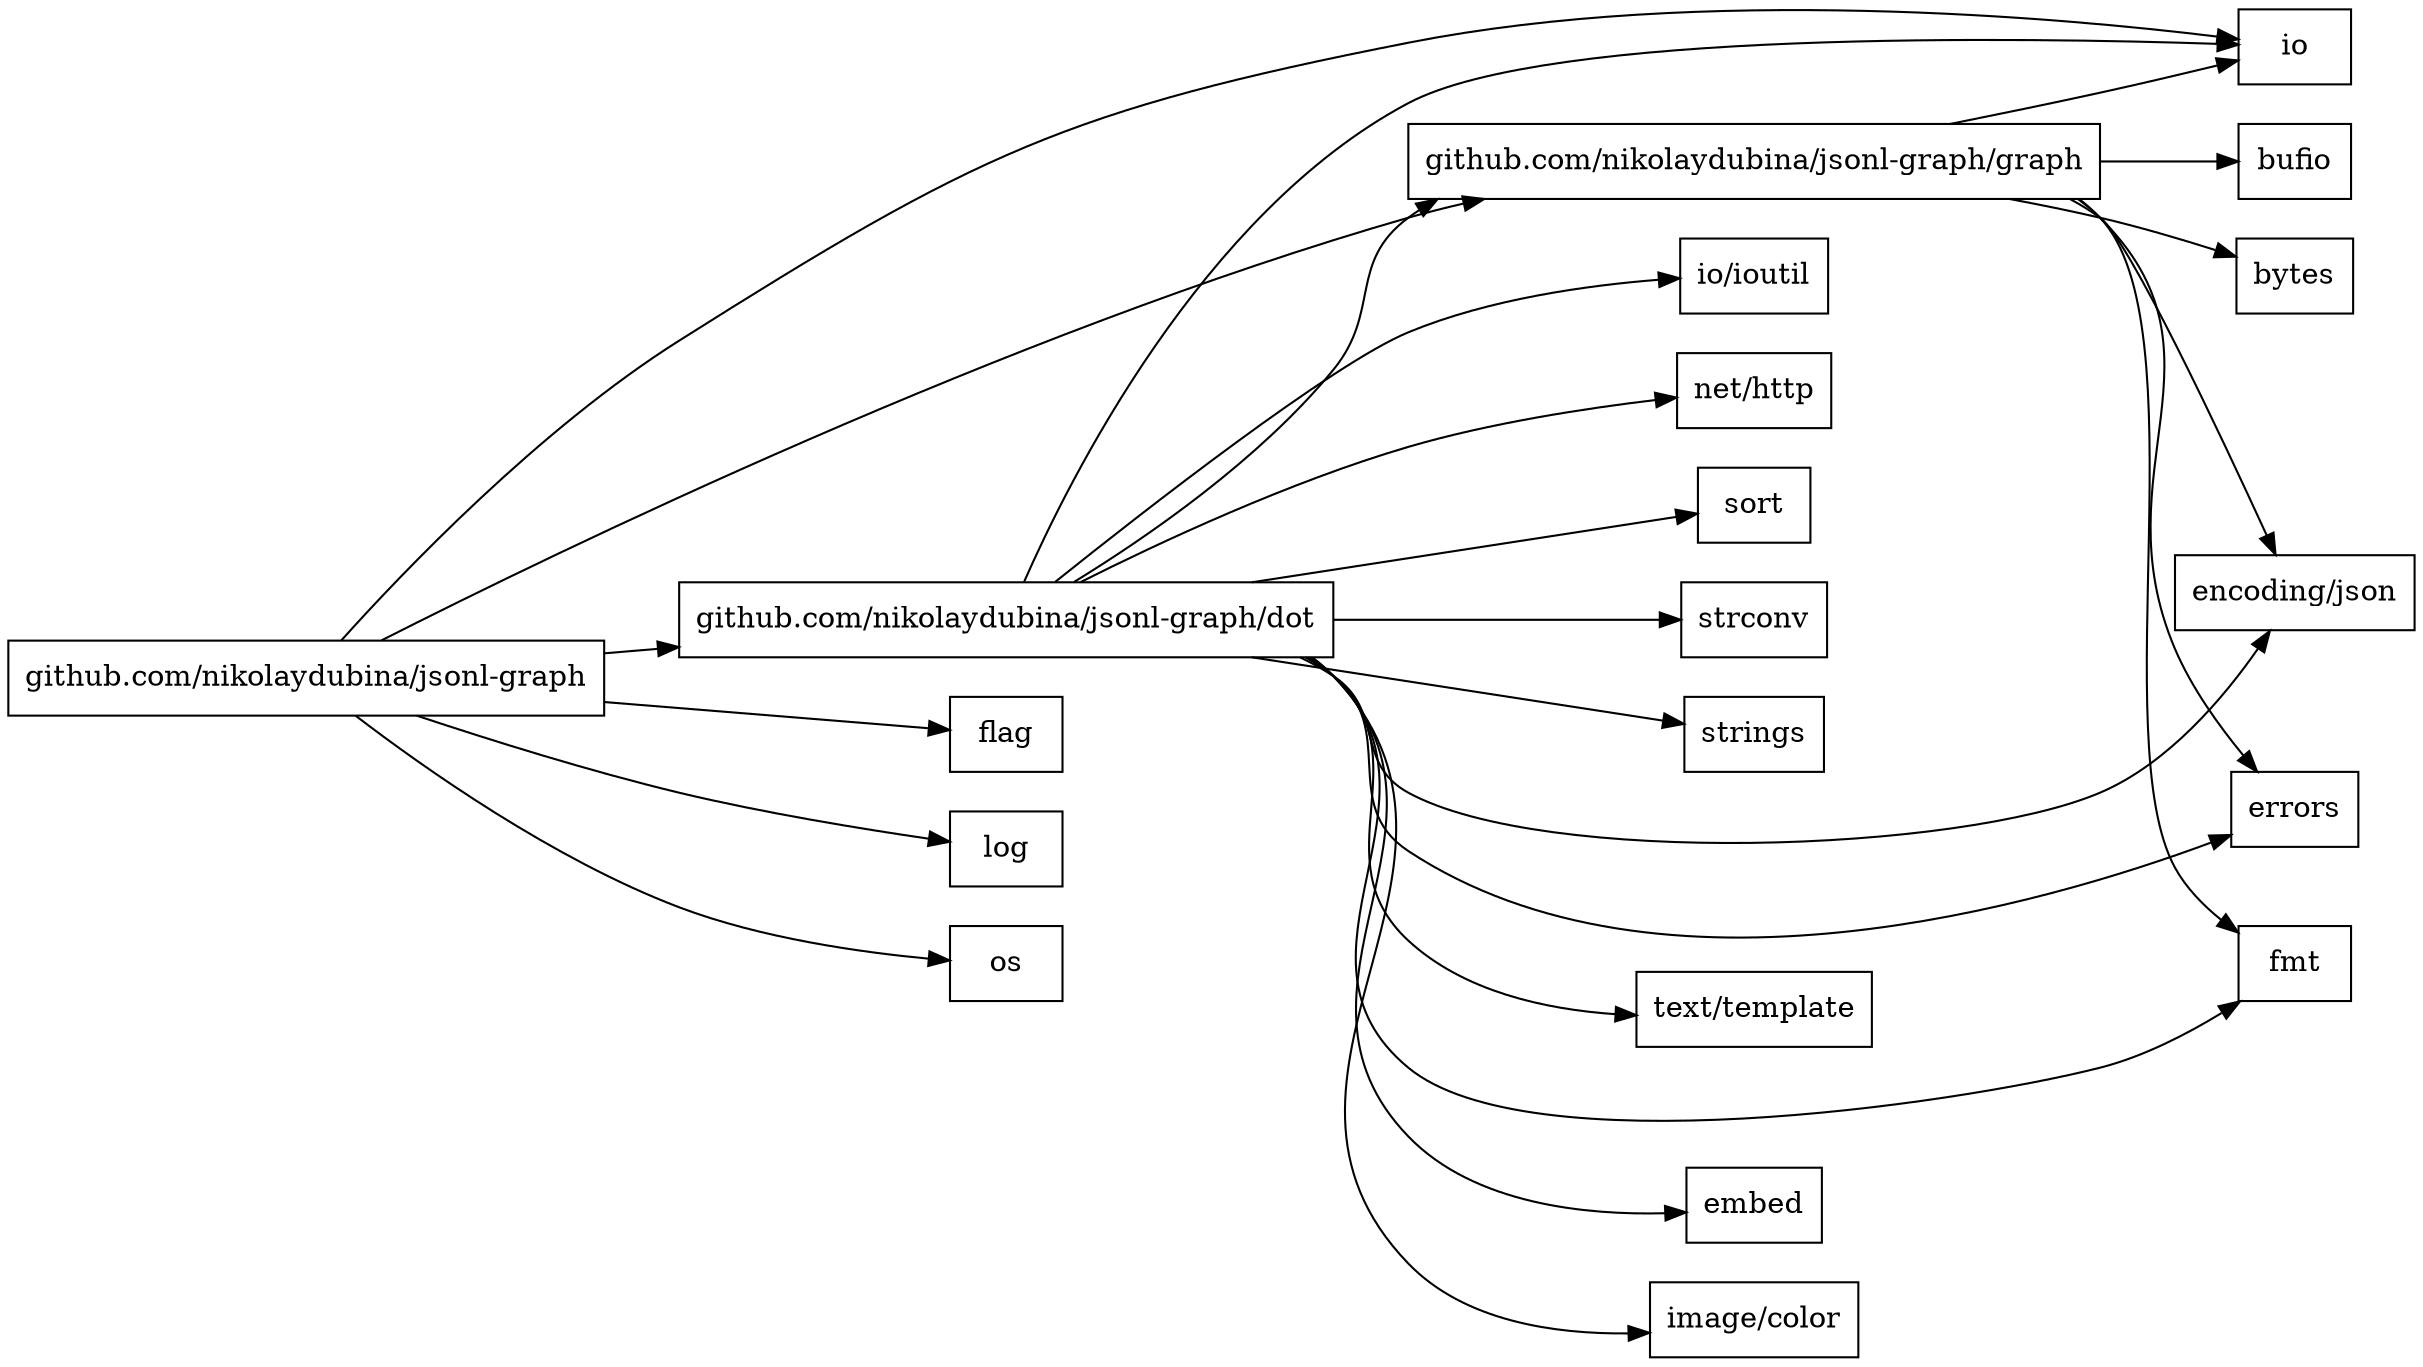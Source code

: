digraph G {
	rankdir=LR
	node [shape=record]
	
	

	"github.com/nikolaydubina/jsonl-graph/graph" -> "bufio"
	"github.com/nikolaydubina/jsonl-graph/graph" -> "bytes"
	"github.com/nikolaydubina/jsonl-graph/graph" -> "encoding/json"
	"github.com/nikolaydubina/jsonl-graph/graph" -> "errors"
	"github.com/nikolaydubina/jsonl-graph/graph" -> "fmt"
	"github.com/nikolaydubina/jsonl-graph/graph" -> "io"
	"github.com/nikolaydubina/jsonl-graph/dot" -> "embed"
	"github.com/nikolaydubina/jsonl-graph/dot" -> "encoding/json"
	"github.com/nikolaydubina/jsonl-graph/dot" -> "errors"
	"github.com/nikolaydubina/jsonl-graph/dot" -> "fmt"
	"github.com/nikolaydubina/jsonl-graph/dot" -> "github.com/nikolaydubina/jsonl-graph/graph"
	"github.com/nikolaydubina/jsonl-graph/dot" -> "image/color"
	"github.com/nikolaydubina/jsonl-graph/dot" -> "io"
	"github.com/nikolaydubina/jsonl-graph/dot" -> "io/ioutil"
	"github.com/nikolaydubina/jsonl-graph/dot" -> "net/http"
	"github.com/nikolaydubina/jsonl-graph/dot" -> "sort"
	"github.com/nikolaydubina/jsonl-graph/dot" -> "strconv"
	"github.com/nikolaydubina/jsonl-graph/dot" -> "strings"
	"github.com/nikolaydubina/jsonl-graph/dot" -> "text/template"
	"github.com/nikolaydubina/jsonl-graph" -> "flag"
	"github.com/nikolaydubina/jsonl-graph" -> "github.com/nikolaydubina/jsonl-graph/dot"
	"github.com/nikolaydubina/jsonl-graph" -> "github.com/nikolaydubina/jsonl-graph/graph"
	"github.com/nikolaydubina/jsonl-graph" -> "io"
	"github.com/nikolaydubina/jsonl-graph" -> "log"
	"github.com/nikolaydubina/jsonl-graph" -> "os"
	
}
